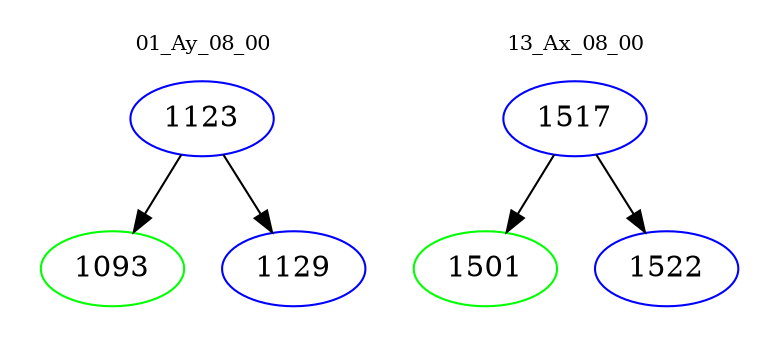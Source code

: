 digraph{
subgraph cluster_0 {
color = white
label = "01_Ay_08_00";
fontsize=10;
T0_1123 [label="1123", color="blue"]
T0_1123 -> T0_1093 [color="black"]
T0_1093 [label="1093", color="green"]
T0_1123 -> T0_1129 [color="black"]
T0_1129 [label="1129", color="blue"]
}
subgraph cluster_1 {
color = white
label = "13_Ax_08_00";
fontsize=10;
T1_1517 [label="1517", color="blue"]
T1_1517 -> T1_1501 [color="black"]
T1_1501 [label="1501", color="green"]
T1_1517 -> T1_1522 [color="black"]
T1_1522 [label="1522", color="blue"]
}
}
